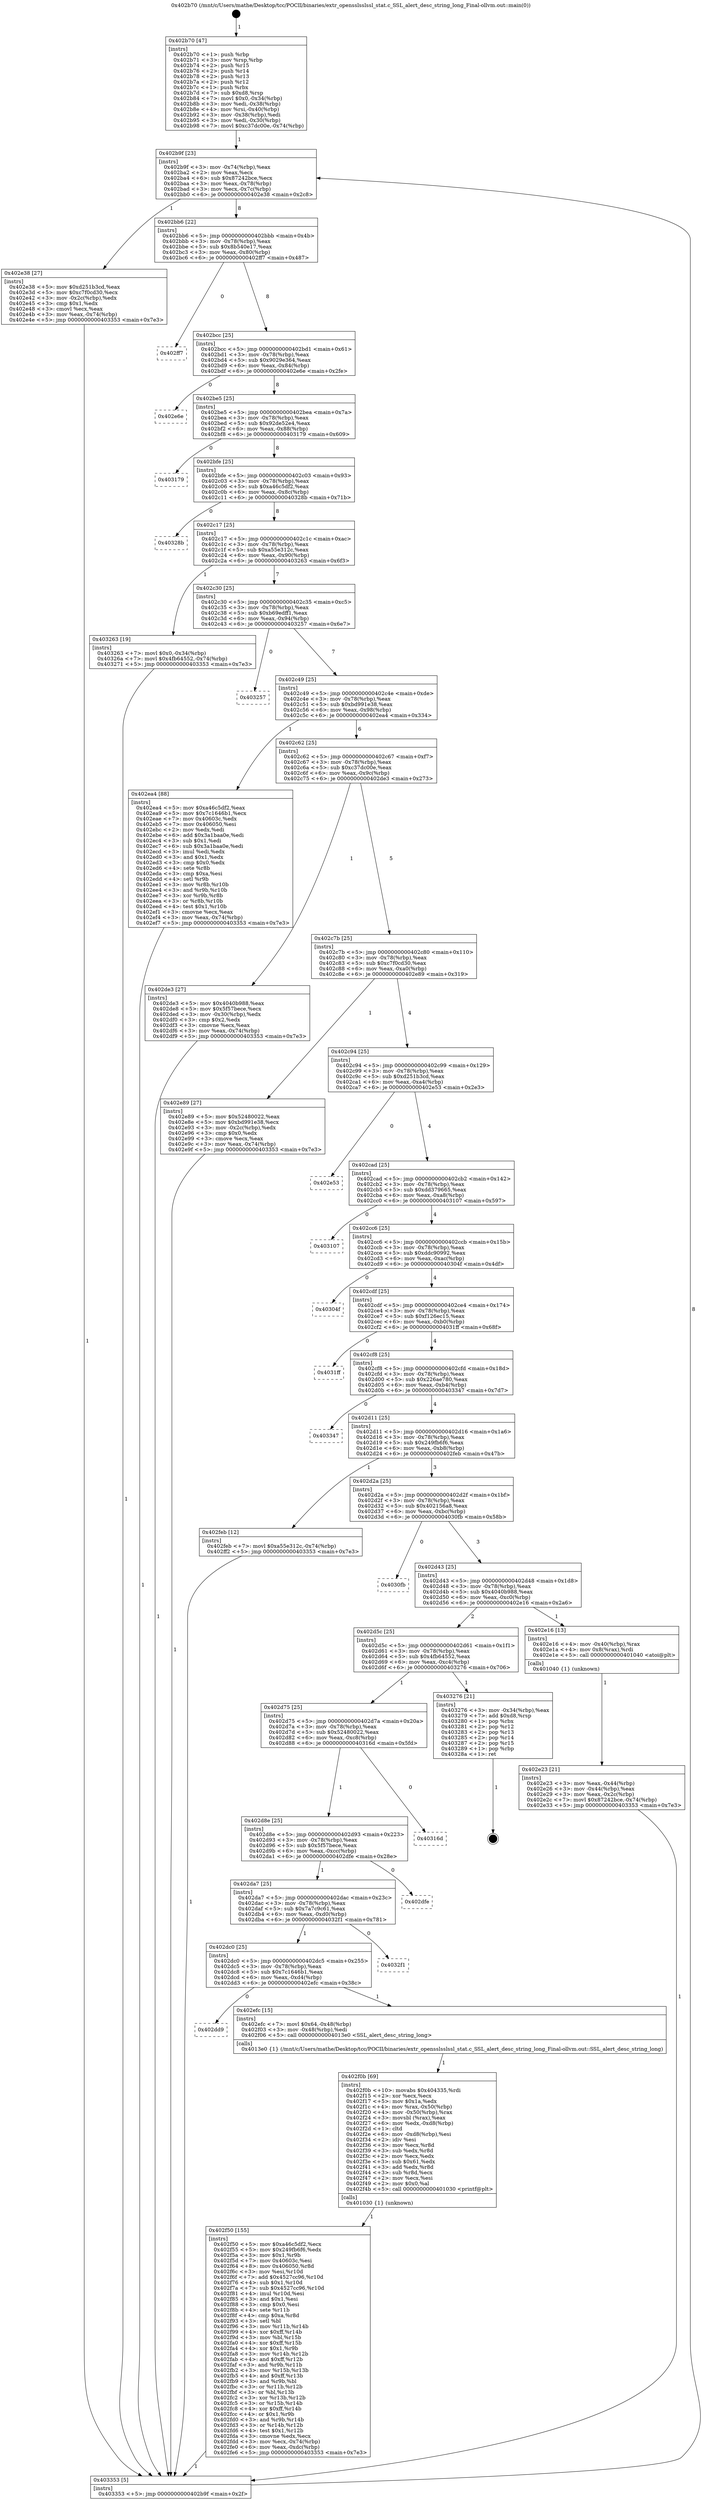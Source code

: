 digraph "0x402b70" {
  label = "0x402b70 (/mnt/c/Users/mathe/Desktop/tcc/POCII/binaries/extr_opensslsslssl_stat.c_SSL_alert_desc_string_long_Final-ollvm.out::main(0))"
  labelloc = "t"
  node[shape=record]

  Entry [label="",width=0.3,height=0.3,shape=circle,fillcolor=black,style=filled]
  "0x402b9f" [label="{
     0x402b9f [23]\l
     | [instrs]\l
     &nbsp;&nbsp;0x402b9f \<+3\>: mov -0x74(%rbp),%eax\l
     &nbsp;&nbsp;0x402ba2 \<+2\>: mov %eax,%ecx\l
     &nbsp;&nbsp;0x402ba4 \<+6\>: sub $0x87242bce,%ecx\l
     &nbsp;&nbsp;0x402baa \<+3\>: mov %eax,-0x78(%rbp)\l
     &nbsp;&nbsp;0x402bad \<+3\>: mov %ecx,-0x7c(%rbp)\l
     &nbsp;&nbsp;0x402bb0 \<+6\>: je 0000000000402e38 \<main+0x2c8\>\l
  }"]
  "0x402e38" [label="{
     0x402e38 [27]\l
     | [instrs]\l
     &nbsp;&nbsp;0x402e38 \<+5\>: mov $0xd251b3cd,%eax\l
     &nbsp;&nbsp;0x402e3d \<+5\>: mov $0xc7f0cd30,%ecx\l
     &nbsp;&nbsp;0x402e42 \<+3\>: mov -0x2c(%rbp),%edx\l
     &nbsp;&nbsp;0x402e45 \<+3\>: cmp $0x1,%edx\l
     &nbsp;&nbsp;0x402e48 \<+3\>: cmovl %ecx,%eax\l
     &nbsp;&nbsp;0x402e4b \<+3\>: mov %eax,-0x74(%rbp)\l
     &nbsp;&nbsp;0x402e4e \<+5\>: jmp 0000000000403353 \<main+0x7e3\>\l
  }"]
  "0x402bb6" [label="{
     0x402bb6 [22]\l
     | [instrs]\l
     &nbsp;&nbsp;0x402bb6 \<+5\>: jmp 0000000000402bbb \<main+0x4b\>\l
     &nbsp;&nbsp;0x402bbb \<+3\>: mov -0x78(%rbp),%eax\l
     &nbsp;&nbsp;0x402bbe \<+5\>: sub $0x8b540e17,%eax\l
     &nbsp;&nbsp;0x402bc3 \<+3\>: mov %eax,-0x80(%rbp)\l
     &nbsp;&nbsp;0x402bc6 \<+6\>: je 0000000000402ff7 \<main+0x487\>\l
  }"]
  Exit [label="",width=0.3,height=0.3,shape=circle,fillcolor=black,style=filled,peripheries=2]
  "0x402ff7" [label="{
     0x402ff7\l
  }", style=dashed]
  "0x402bcc" [label="{
     0x402bcc [25]\l
     | [instrs]\l
     &nbsp;&nbsp;0x402bcc \<+5\>: jmp 0000000000402bd1 \<main+0x61\>\l
     &nbsp;&nbsp;0x402bd1 \<+3\>: mov -0x78(%rbp),%eax\l
     &nbsp;&nbsp;0x402bd4 \<+5\>: sub $0x9029e364,%eax\l
     &nbsp;&nbsp;0x402bd9 \<+6\>: mov %eax,-0x84(%rbp)\l
     &nbsp;&nbsp;0x402bdf \<+6\>: je 0000000000402e6e \<main+0x2fe\>\l
  }"]
  "0x402f50" [label="{
     0x402f50 [155]\l
     | [instrs]\l
     &nbsp;&nbsp;0x402f50 \<+5\>: mov $0xa46c5df2,%ecx\l
     &nbsp;&nbsp;0x402f55 \<+5\>: mov $0x249fb6f6,%edx\l
     &nbsp;&nbsp;0x402f5a \<+3\>: mov $0x1,%r9b\l
     &nbsp;&nbsp;0x402f5d \<+7\>: mov 0x40603c,%esi\l
     &nbsp;&nbsp;0x402f64 \<+8\>: mov 0x406050,%r8d\l
     &nbsp;&nbsp;0x402f6c \<+3\>: mov %esi,%r10d\l
     &nbsp;&nbsp;0x402f6f \<+7\>: add $0x4527cc96,%r10d\l
     &nbsp;&nbsp;0x402f76 \<+4\>: sub $0x1,%r10d\l
     &nbsp;&nbsp;0x402f7a \<+7\>: sub $0x4527cc96,%r10d\l
     &nbsp;&nbsp;0x402f81 \<+4\>: imul %r10d,%esi\l
     &nbsp;&nbsp;0x402f85 \<+3\>: and $0x1,%esi\l
     &nbsp;&nbsp;0x402f88 \<+3\>: cmp $0x0,%esi\l
     &nbsp;&nbsp;0x402f8b \<+4\>: sete %r11b\l
     &nbsp;&nbsp;0x402f8f \<+4\>: cmp $0xa,%r8d\l
     &nbsp;&nbsp;0x402f93 \<+3\>: setl %bl\l
     &nbsp;&nbsp;0x402f96 \<+3\>: mov %r11b,%r14b\l
     &nbsp;&nbsp;0x402f99 \<+4\>: xor $0xff,%r14b\l
     &nbsp;&nbsp;0x402f9d \<+3\>: mov %bl,%r15b\l
     &nbsp;&nbsp;0x402fa0 \<+4\>: xor $0xff,%r15b\l
     &nbsp;&nbsp;0x402fa4 \<+4\>: xor $0x1,%r9b\l
     &nbsp;&nbsp;0x402fa8 \<+3\>: mov %r14b,%r12b\l
     &nbsp;&nbsp;0x402fab \<+4\>: and $0xff,%r12b\l
     &nbsp;&nbsp;0x402faf \<+3\>: and %r9b,%r11b\l
     &nbsp;&nbsp;0x402fb2 \<+3\>: mov %r15b,%r13b\l
     &nbsp;&nbsp;0x402fb5 \<+4\>: and $0xff,%r13b\l
     &nbsp;&nbsp;0x402fb9 \<+3\>: and %r9b,%bl\l
     &nbsp;&nbsp;0x402fbc \<+3\>: or %r11b,%r12b\l
     &nbsp;&nbsp;0x402fbf \<+3\>: or %bl,%r13b\l
     &nbsp;&nbsp;0x402fc2 \<+3\>: xor %r13b,%r12b\l
     &nbsp;&nbsp;0x402fc5 \<+3\>: or %r15b,%r14b\l
     &nbsp;&nbsp;0x402fc8 \<+4\>: xor $0xff,%r14b\l
     &nbsp;&nbsp;0x402fcc \<+4\>: or $0x1,%r9b\l
     &nbsp;&nbsp;0x402fd0 \<+3\>: and %r9b,%r14b\l
     &nbsp;&nbsp;0x402fd3 \<+3\>: or %r14b,%r12b\l
     &nbsp;&nbsp;0x402fd6 \<+4\>: test $0x1,%r12b\l
     &nbsp;&nbsp;0x402fda \<+3\>: cmovne %edx,%ecx\l
     &nbsp;&nbsp;0x402fdd \<+3\>: mov %ecx,-0x74(%rbp)\l
     &nbsp;&nbsp;0x402fe0 \<+6\>: mov %eax,-0xdc(%rbp)\l
     &nbsp;&nbsp;0x402fe6 \<+5\>: jmp 0000000000403353 \<main+0x7e3\>\l
  }"]
  "0x402e6e" [label="{
     0x402e6e\l
  }", style=dashed]
  "0x402be5" [label="{
     0x402be5 [25]\l
     | [instrs]\l
     &nbsp;&nbsp;0x402be5 \<+5\>: jmp 0000000000402bea \<main+0x7a\>\l
     &nbsp;&nbsp;0x402bea \<+3\>: mov -0x78(%rbp),%eax\l
     &nbsp;&nbsp;0x402bed \<+5\>: sub $0x92de52e4,%eax\l
     &nbsp;&nbsp;0x402bf2 \<+6\>: mov %eax,-0x88(%rbp)\l
     &nbsp;&nbsp;0x402bf8 \<+6\>: je 0000000000403179 \<main+0x609\>\l
  }"]
  "0x402f0b" [label="{
     0x402f0b [69]\l
     | [instrs]\l
     &nbsp;&nbsp;0x402f0b \<+10\>: movabs $0x404335,%rdi\l
     &nbsp;&nbsp;0x402f15 \<+2\>: xor %ecx,%ecx\l
     &nbsp;&nbsp;0x402f17 \<+5\>: mov $0x1a,%edx\l
     &nbsp;&nbsp;0x402f1c \<+4\>: mov %rax,-0x50(%rbp)\l
     &nbsp;&nbsp;0x402f20 \<+4\>: mov -0x50(%rbp),%rax\l
     &nbsp;&nbsp;0x402f24 \<+3\>: movsbl (%rax),%eax\l
     &nbsp;&nbsp;0x402f27 \<+6\>: mov %edx,-0xd8(%rbp)\l
     &nbsp;&nbsp;0x402f2d \<+1\>: cltd\l
     &nbsp;&nbsp;0x402f2e \<+6\>: mov -0xd8(%rbp),%esi\l
     &nbsp;&nbsp;0x402f34 \<+2\>: idiv %esi\l
     &nbsp;&nbsp;0x402f36 \<+3\>: mov %ecx,%r8d\l
     &nbsp;&nbsp;0x402f39 \<+3\>: sub %edx,%r8d\l
     &nbsp;&nbsp;0x402f3c \<+2\>: mov %ecx,%edx\l
     &nbsp;&nbsp;0x402f3e \<+3\>: sub $0x61,%edx\l
     &nbsp;&nbsp;0x402f41 \<+3\>: add %edx,%r8d\l
     &nbsp;&nbsp;0x402f44 \<+3\>: sub %r8d,%ecx\l
     &nbsp;&nbsp;0x402f47 \<+2\>: mov %ecx,%esi\l
     &nbsp;&nbsp;0x402f49 \<+2\>: mov $0x0,%al\l
     &nbsp;&nbsp;0x402f4b \<+5\>: call 0000000000401030 \<printf@plt\>\l
     | [calls]\l
     &nbsp;&nbsp;0x401030 \{1\} (unknown)\l
  }"]
  "0x403179" [label="{
     0x403179\l
  }", style=dashed]
  "0x402bfe" [label="{
     0x402bfe [25]\l
     | [instrs]\l
     &nbsp;&nbsp;0x402bfe \<+5\>: jmp 0000000000402c03 \<main+0x93\>\l
     &nbsp;&nbsp;0x402c03 \<+3\>: mov -0x78(%rbp),%eax\l
     &nbsp;&nbsp;0x402c06 \<+5\>: sub $0xa46c5df2,%eax\l
     &nbsp;&nbsp;0x402c0b \<+6\>: mov %eax,-0x8c(%rbp)\l
     &nbsp;&nbsp;0x402c11 \<+6\>: je 000000000040328b \<main+0x71b\>\l
  }"]
  "0x402dd9" [label="{
     0x402dd9\l
  }", style=dashed]
  "0x40328b" [label="{
     0x40328b\l
  }", style=dashed]
  "0x402c17" [label="{
     0x402c17 [25]\l
     | [instrs]\l
     &nbsp;&nbsp;0x402c17 \<+5\>: jmp 0000000000402c1c \<main+0xac\>\l
     &nbsp;&nbsp;0x402c1c \<+3\>: mov -0x78(%rbp),%eax\l
     &nbsp;&nbsp;0x402c1f \<+5\>: sub $0xa55e312c,%eax\l
     &nbsp;&nbsp;0x402c24 \<+6\>: mov %eax,-0x90(%rbp)\l
     &nbsp;&nbsp;0x402c2a \<+6\>: je 0000000000403263 \<main+0x6f3\>\l
  }"]
  "0x402efc" [label="{
     0x402efc [15]\l
     | [instrs]\l
     &nbsp;&nbsp;0x402efc \<+7\>: movl $0x64,-0x48(%rbp)\l
     &nbsp;&nbsp;0x402f03 \<+3\>: mov -0x48(%rbp),%edi\l
     &nbsp;&nbsp;0x402f06 \<+5\>: call 00000000004013e0 \<SSL_alert_desc_string_long\>\l
     | [calls]\l
     &nbsp;&nbsp;0x4013e0 \{1\} (/mnt/c/Users/mathe/Desktop/tcc/POCII/binaries/extr_opensslsslssl_stat.c_SSL_alert_desc_string_long_Final-ollvm.out::SSL_alert_desc_string_long)\l
  }"]
  "0x403263" [label="{
     0x403263 [19]\l
     | [instrs]\l
     &nbsp;&nbsp;0x403263 \<+7\>: movl $0x0,-0x34(%rbp)\l
     &nbsp;&nbsp;0x40326a \<+7\>: movl $0x4fb64552,-0x74(%rbp)\l
     &nbsp;&nbsp;0x403271 \<+5\>: jmp 0000000000403353 \<main+0x7e3\>\l
  }"]
  "0x402c30" [label="{
     0x402c30 [25]\l
     | [instrs]\l
     &nbsp;&nbsp;0x402c30 \<+5\>: jmp 0000000000402c35 \<main+0xc5\>\l
     &nbsp;&nbsp;0x402c35 \<+3\>: mov -0x78(%rbp),%eax\l
     &nbsp;&nbsp;0x402c38 \<+5\>: sub $0xb69edff1,%eax\l
     &nbsp;&nbsp;0x402c3d \<+6\>: mov %eax,-0x94(%rbp)\l
     &nbsp;&nbsp;0x402c43 \<+6\>: je 0000000000403257 \<main+0x6e7\>\l
  }"]
  "0x402dc0" [label="{
     0x402dc0 [25]\l
     | [instrs]\l
     &nbsp;&nbsp;0x402dc0 \<+5\>: jmp 0000000000402dc5 \<main+0x255\>\l
     &nbsp;&nbsp;0x402dc5 \<+3\>: mov -0x78(%rbp),%eax\l
     &nbsp;&nbsp;0x402dc8 \<+5\>: sub $0x7c1646b1,%eax\l
     &nbsp;&nbsp;0x402dcd \<+6\>: mov %eax,-0xd4(%rbp)\l
     &nbsp;&nbsp;0x402dd3 \<+6\>: je 0000000000402efc \<main+0x38c\>\l
  }"]
  "0x403257" [label="{
     0x403257\l
  }", style=dashed]
  "0x402c49" [label="{
     0x402c49 [25]\l
     | [instrs]\l
     &nbsp;&nbsp;0x402c49 \<+5\>: jmp 0000000000402c4e \<main+0xde\>\l
     &nbsp;&nbsp;0x402c4e \<+3\>: mov -0x78(%rbp),%eax\l
     &nbsp;&nbsp;0x402c51 \<+5\>: sub $0xbd991e38,%eax\l
     &nbsp;&nbsp;0x402c56 \<+6\>: mov %eax,-0x98(%rbp)\l
     &nbsp;&nbsp;0x402c5c \<+6\>: je 0000000000402ea4 \<main+0x334\>\l
  }"]
  "0x4032f1" [label="{
     0x4032f1\l
  }", style=dashed]
  "0x402ea4" [label="{
     0x402ea4 [88]\l
     | [instrs]\l
     &nbsp;&nbsp;0x402ea4 \<+5\>: mov $0xa46c5df2,%eax\l
     &nbsp;&nbsp;0x402ea9 \<+5\>: mov $0x7c1646b1,%ecx\l
     &nbsp;&nbsp;0x402eae \<+7\>: mov 0x40603c,%edx\l
     &nbsp;&nbsp;0x402eb5 \<+7\>: mov 0x406050,%esi\l
     &nbsp;&nbsp;0x402ebc \<+2\>: mov %edx,%edi\l
     &nbsp;&nbsp;0x402ebe \<+6\>: add $0x3a1baa0e,%edi\l
     &nbsp;&nbsp;0x402ec4 \<+3\>: sub $0x1,%edi\l
     &nbsp;&nbsp;0x402ec7 \<+6\>: sub $0x3a1baa0e,%edi\l
     &nbsp;&nbsp;0x402ecd \<+3\>: imul %edi,%edx\l
     &nbsp;&nbsp;0x402ed0 \<+3\>: and $0x1,%edx\l
     &nbsp;&nbsp;0x402ed3 \<+3\>: cmp $0x0,%edx\l
     &nbsp;&nbsp;0x402ed6 \<+4\>: sete %r8b\l
     &nbsp;&nbsp;0x402eda \<+3\>: cmp $0xa,%esi\l
     &nbsp;&nbsp;0x402edd \<+4\>: setl %r9b\l
     &nbsp;&nbsp;0x402ee1 \<+3\>: mov %r8b,%r10b\l
     &nbsp;&nbsp;0x402ee4 \<+3\>: and %r9b,%r10b\l
     &nbsp;&nbsp;0x402ee7 \<+3\>: xor %r9b,%r8b\l
     &nbsp;&nbsp;0x402eea \<+3\>: or %r8b,%r10b\l
     &nbsp;&nbsp;0x402eed \<+4\>: test $0x1,%r10b\l
     &nbsp;&nbsp;0x402ef1 \<+3\>: cmovne %ecx,%eax\l
     &nbsp;&nbsp;0x402ef4 \<+3\>: mov %eax,-0x74(%rbp)\l
     &nbsp;&nbsp;0x402ef7 \<+5\>: jmp 0000000000403353 \<main+0x7e3\>\l
  }"]
  "0x402c62" [label="{
     0x402c62 [25]\l
     | [instrs]\l
     &nbsp;&nbsp;0x402c62 \<+5\>: jmp 0000000000402c67 \<main+0xf7\>\l
     &nbsp;&nbsp;0x402c67 \<+3\>: mov -0x78(%rbp),%eax\l
     &nbsp;&nbsp;0x402c6a \<+5\>: sub $0xc37dc00e,%eax\l
     &nbsp;&nbsp;0x402c6f \<+6\>: mov %eax,-0x9c(%rbp)\l
     &nbsp;&nbsp;0x402c75 \<+6\>: je 0000000000402de3 \<main+0x273\>\l
  }"]
  "0x402da7" [label="{
     0x402da7 [25]\l
     | [instrs]\l
     &nbsp;&nbsp;0x402da7 \<+5\>: jmp 0000000000402dac \<main+0x23c\>\l
     &nbsp;&nbsp;0x402dac \<+3\>: mov -0x78(%rbp),%eax\l
     &nbsp;&nbsp;0x402daf \<+5\>: sub $0x7a7c9c61,%eax\l
     &nbsp;&nbsp;0x402db4 \<+6\>: mov %eax,-0xd0(%rbp)\l
     &nbsp;&nbsp;0x402dba \<+6\>: je 00000000004032f1 \<main+0x781\>\l
  }"]
  "0x402de3" [label="{
     0x402de3 [27]\l
     | [instrs]\l
     &nbsp;&nbsp;0x402de3 \<+5\>: mov $0x4040b988,%eax\l
     &nbsp;&nbsp;0x402de8 \<+5\>: mov $0x5f57bece,%ecx\l
     &nbsp;&nbsp;0x402ded \<+3\>: mov -0x30(%rbp),%edx\l
     &nbsp;&nbsp;0x402df0 \<+3\>: cmp $0x2,%edx\l
     &nbsp;&nbsp;0x402df3 \<+3\>: cmovne %ecx,%eax\l
     &nbsp;&nbsp;0x402df6 \<+3\>: mov %eax,-0x74(%rbp)\l
     &nbsp;&nbsp;0x402df9 \<+5\>: jmp 0000000000403353 \<main+0x7e3\>\l
  }"]
  "0x402c7b" [label="{
     0x402c7b [25]\l
     | [instrs]\l
     &nbsp;&nbsp;0x402c7b \<+5\>: jmp 0000000000402c80 \<main+0x110\>\l
     &nbsp;&nbsp;0x402c80 \<+3\>: mov -0x78(%rbp),%eax\l
     &nbsp;&nbsp;0x402c83 \<+5\>: sub $0xc7f0cd30,%eax\l
     &nbsp;&nbsp;0x402c88 \<+6\>: mov %eax,-0xa0(%rbp)\l
     &nbsp;&nbsp;0x402c8e \<+6\>: je 0000000000402e89 \<main+0x319\>\l
  }"]
  "0x403353" [label="{
     0x403353 [5]\l
     | [instrs]\l
     &nbsp;&nbsp;0x403353 \<+5\>: jmp 0000000000402b9f \<main+0x2f\>\l
  }"]
  "0x402b70" [label="{
     0x402b70 [47]\l
     | [instrs]\l
     &nbsp;&nbsp;0x402b70 \<+1\>: push %rbp\l
     &nbsp;&nbsp;0x402b71 \<+3\>: mov %rsp,%rbp\l
     &nbsp;&nbsp;0x402b74 \<+2\>: push %r15\l
     &nbsp;&nbsp;0x402b76 \<+2\>: push %r14\l
     &nbsp;&nbsp;0x402b78 \<+2\>: push %r13\l
     &nbsp;&nbsp;0x402b7a \<+2\>: push %r12\l
     &nbsp;&nbsp;0x402b7c \<+1\>: push %rbx\l
     &nbsp;&nbsp;0x402b7d \<+7\>: sub $0xd8,%rsp\l
     &nbsp;&nbsp;0x402b84 \<+7\>: movl $0x0,-0x34(%rbp)\l
     &nbsp;&nbsp;0x402b8b \<+3\>: mov %edi,-0x38(%rbp)\l
     &nbsp;&nbsp;0x402b8e \<+4\>: mov %rsi,-0x40(%rbp)\l
     &nbsp;&nbsp;0x402b92 \<+3\>: mov -0x38(%rbp),%edi\l
     &nbsp;&nbsp;0x402b95 \<+3\>: mov %edi,-0x30(%rbp)\l
     &nbsp;&nbsp;0x402b98 \<+7\>: movl $0xc37dc00e,-0x74(%rbp)\l
  }"]
  "0x402dfe" [label="{
     0x402dfe\l
  }", style=dashed]
  "0x402e89" [label="{
     0x402e89 [27]\l
     | [instrs]\l
     &nbsp;&nbsp;0x402e89 \<+5\>: mov $0x52480022,%eax\l
     &nbsp;&nbsp;0x402e8e \<+5\>: mov $0xbd991e38,%ecx\l
     &nbsp;&nbsp;0x402e93 \<+3\>: mov -0x2c(%rbp),%edx\l
     &nbsp;&nbsp;0x402e96 \<+3\>: cmp $0x0,%edx\l
     &nbsp;&nbsp;0x402e99 \<+3\>: cmove %ecx,%eax\l
     &nbsp;&nbsp;0x402e9c \<+3\>: mov %eax,-0x74(%rbp)\l
     &nbsp;&nbsp;0x402e9f \<+5\>: jmp 0000000000403353 \<main+0x7e3\>\l
  }"]
  "0x402c94" [label="{
     0x402c94 [25]\l
     | [instrs]\l
     &nbsp;&nbsp;0x402c94 \<+5\>: jmp 0000000000402c99 \<main+0x129\>\l
     &nbsp;&nbsp;0x402c99 \<+3\>: mov -0x78(%rbp),%eax\l
     &nbsp;&nbsp;0x402c9c \<+5\>: sub $0xd251b3cd,%eax\l
     &nbsp;&nbsp;0x402ca1 \<+6\>: mov %eax,-0xa4(%rbp)\l
     &nbsp;&nbsp;0x402ca7 \<+6\>: je 0000000000402e53 \<main+0x2e3\>\l
  }"]
  "0x402d8e" [label="{
     0x402d8e [25]\l
     | [instrs]\l
     &nbsp;&nbsp;0x402d8e \<+5\>: jmp 0000000000402d93 \<main+0x223\>\l
     &nbsp;&nbsp;0x402d93 \<+3\>: mov -0x78(%rbp),%eax\l
     &nbsp;&nbsp;0x402d96 \<+5\>: sub $0x5f57bece,%eax\l
     &nbsp;&nbsp;0x402d9b \<+6\>: mov %eax,-0xcc(%rbp)\l
     &nbsp;&nbsp;0x402da1 \<+6\>: je 0000000000402dfe \<main+0x28e\>\l
  }"]
  "0x402e53" [label="{
     0x402e53\l
  }", style=dashed]
  "0x402cad" [label="{
     0x402cad [25]\l
     | [instrs]\l
     &nbsp;&nbsp;0x402cad \<+5\>: jmp 0000000000402cb2 \<main+0x142\>\l
     &nbsp;&nbsp;0x402cb2 \<+3\>: mov -0x78(%rbp),%eax\l
     &nbsp;&nbsp;0x402cb5 \<+5\>: sub $0xdd379665,%eax\l
     &nbsp;&nbsp;0x402cba \<+6\>: mov %eax,-0xa8(%rbp)\l
     &nbsp;&nbsp;0x402cc0 \<+6\>: je 0000000000403107 \<main+0x597\>\l
  }"]
  "0x40316d" [label="{
     0x40316d\l
  }", style=dashed]
  "0x403107" [label="{
     0x403107\l
  }", style=dashed]
  "0x402cc6" [label="{
     0x402cc6 [25]\l
     | [instrs]\l
     &nbsp;&nbsp;0x402cc6 \<+5\>: jmp 0000000000402ccb \<main+0x15b\>\l
     &nbsp;&nbsp;0x402ccb \<+3\>: mov -0x78(%rbp),%eax\l
     &nbsp;&nbsp;0x402cce \<+5\>: sub $0xddc90992,%eax\l
     &nbsp;&nbsp;0x402cd3 \<+6\>: mov %eax,-0xac(%rbp)\l
     &nbsp;&nbsp;0x402cd9 \<+6\>: je 000000000040304f \<main+0x4df\>\l
  }"]
  "0x402d75" [label="{
     0x402d75 [25]\l
     | [instrs]\l
     &nbsp;&nbsp;0x402d75 \<+5\>: jmp 0000000000402d7a \<main+0x20a\>\l
     &nbsp;&nbsp;0x402d7a \<+3\>: mov -0x78(%rbp),%eax\l
     &nbsp;&nbsp;0x402d7d \<+5\>: sub $0x52480022,%eax\l
     &nbsp;&nbsp;0x402d82 \<+6\>: mov %eax,-0xc8(%rbp)\l
     &nbsp;&nbsp;0x402d88 \<+6\>: je 000000000040316d \<main+0x5fd\>\l
  }"]
  "0x40304f" [label="{
     0x40304f\l
  }", style=dashed]
  "0x402cdf" [label="{
     0x402cdf [25]\l
     | [instrs]\l
     &nbsp;&nbsp;0x402cdf \<+5\>: jmp 0000000000402ce4 \<main+0x174\>\l
     &nbsp;&nbsp;0x402ce4 \<+3\>: mov -0x78(%rbp),%eax\l
     &nbsp;&nbsp;0x402ce7 \<+5\>: sub $0xf126ec15,%eax\l
     &nbsp;&nbsp;0x402cec \<+6\>: mov %eax,-0xb0(%rbp)\l
     &nbsp;&nbsp;0x402cf2 \<+6\>: je 00000000004031ff \<main+0x68f\>\l
  }"]
  "0x403276" [label="{
     0x403276 [21]\l
     | [instrs]\l
     &nbsp;&nbsp;0x403276 \<+3\>: mov -0x34(%rbp),%eax\l
     &nbsp;&nbsp;0x403279 \<+7\>: add $0xd8,%rsp\l
     &nbsp;&nbsp;0x403280 \<+1\>: pop %rbx\l
     &nbsp;&nbsp;0x403281 \<+2\>: pop %r12\l
     &nbsp;&nbsp;0x403283 \<+2\>: pop %r13\l
     &nbsp;&nbsp;0x403285 \<+2\>: pop %r14\l
     &nbsp;&nbsp;0x403287 \<+2\>: pop %r15\l
     &nbsp;&nbsp;0x403289 \<+1\>: pop %rbp\l
     &nbsp;&nbsp;0x40328a \<+1\>: ret\l
  }"]
  "0x4031ff" [label="{
     0x4031ff\l
  }", style=dashed]
  "0x402cf8" [label="{
     0x402cf8 [25]\l
     | [instrs]\l
     &nbsp;&nbsp;0x402cf8 \<+5\>: jmp 0000000000402cfd \<main+0x18d\>\l
     &nbsp;&nbsp;0x402cfd \<+3\>: mov -0x78(%rbp),%eax\l
     &nbsp;&nbsp;0x402d00 \<+5\>: sub $0x226ae780,%eax\l
     &nbsp;&nbsp;0x402d05 \<+6\>: mov %eax,-0xb4(%rbp)\l
     &nbsp;&nbsp;0x402d0b \<+6\>: je 0000000000403347 \<main+0x7d7\>\l
  }"]
  "0x402e23" [label="{
     0x402e23 [21]\l
     | [instrs]\l
     &nbsp;&nbsp;0x402e23 \<+3\>: mov %eax,-0x44(%rbp)\l
     &nbsp;&nbsp;0x402e26 \<+3\>: mov -0x44(%rbp),%eax\l
     &nbsp;&nbsp;0x402e29 \<+3\>: mov %eax,-0x2c(%rbp)\l
     &nbsp;&nbsp;0x402e2c \<+7\>: movl $0x87242bce,-0x74(%rbp)\l
     &nbsp;&nbsp;0x402e33 \<+5\>: jmp 0000000000403353 \<main+0x7e3\>\l
  }"]
  "0x403347" [label="{
     0x403347\l
  }", style=dashed]
  "0x402d11" [label="{
     0x402d11 [25]\l
     | [instrs]\l
     &nbsp;&nbsp;0x402d11 \<+5\>: jmp 0000000000402d16 \<main+0x1a6\>\l
     &nbsp;&nbsp;0x402d16 \<+3\>: mov -0x78(%rbp),%eax\l
     &nbsp;&nbsp;0x402d19 \<+5\>: sub $0x249fb6f6,%eax\l
     &nbsp;&nbsp;0x402d1e \<+6\>: mov %eax,-0xb8(%rbp)\l
     &nbsp;&nbsp;0x402d24 \<+6\>: je 0000000000402feb \<main+0x47b\>\l
  }"]
  "0x402d5c" [label="{
     0x402d5c [25]\l
     | [instrs]\l
     &nbsp;&nbsp;0x402d5c \<+5\>: jmp 0000000000402d61 \<main+0x1f1\>\l
     &nbsp;&nbsp;0x402d61 \<+3\>: mov -0x78(%rbp),%eax\l
     &nbsp;&nbsp;0x402d64 \<+5\>: sub $0x4fb64552,%eax\l
     &nbsp;&nbsp;0x402d69 \<+6\>: mov %eax,-0xc4(%rbp)\l
     &nbsp;&nbsp;0x402d6f \<+6\>: je 0000000000403276 \<main+0x706\>\l
  }"]
  "0x402feb" [label="{
     0x402feb [12]\l
     | [instrs]\l
     &nbsp;&nbsp;0x402feb \<+7\>: movl $0xa55e312c,-0x74(%rbp)\l
     &nbsp;&nbsp;0x402ff2 \<+5\>: jmp 0000000000403353 \<main+0x7e3\>\l
  }"]
  "0x402d2a" [label="{
     0x402d2a [25]\l
     | [instrs]\l
     &nbsp;&nbsp;0x402d2a \<+5\>: jmp 0000000000402d2f \<main+0x1bf\>\l
     &nbsp;&nbsp;0x402d2f \<+3\>: mov -0x78(%rbp),%eax\l
     &nbsp;&nbsp;0x402d32 \<+5\>: sub $0x402156a8,%eax\l
     &nbsp;&nbsp;0x402d37 \<+6\>: mov %eax,-0xbc(%rbp)\l
     &nbsp;&nbsp;0x402d3d \<+6\>: je 00000000004030fb \<main+0x58b\>\l
  }"]
  "0x402e16" [label="{
     0x402e16 [13]\l
     | [instrs]\l
     &nbsp;&nbsp;0x402e16 \<+4\>: mov -0x40(%rbp),%rax\l
     &nbsp;&nbsp;0x402e1a \<+4\>: mov 0x8(%rax),%rdi\l
     &nbsp;&nbsp;0x402e1e \<+5\>: call 0000000000401040 \<atoi@plt\>\l
     | [calls]\l
     &nbsp;&nbsp;0x401040 \{1\} (unknown)\l
  }"]
  "0x4030fb" [label="{
     0x4030fb\l
  }", style=dashed]
  "0x402d43" [label="{
     0x402d43 [25]\l
     | [instrs]\l
     &nbsp;&nbsp;0x402d43 \<+5\>: jmp 0000000000402d48 \<main+0x1d8\>\l
     &nbsp;&nbsp;0x402d48 \<+3\>: mov -0x78(%rbp),%eax\l
     &nbsp;&nbsp;0x402d4b \<+5\>: sub $0x4040b988,%eax\l
     &nbsp;&nbsp;0x402d50 \<+6\>: mov %eax,-0xc0(%rbp)\l
     &nbsp;&nbsp;0x402d56 \<+6\>: je 0000000000402e16 \<main+0x2a6\>\l
  }"]
  Entry -> "0x402b70" [label=" 1"]
  "0x402b9f" -> "0x402e38" [label=" 1"]
  "0x402b9f" -> "0x402bb6" [label=" 8"]
  "0x403276" -> Exit [label=" 1"]
  "0x402bb6" -> "0x402ff7" [label=" 0"]
  "0x402bb6" -> "0x402bcc" [label=" 8"]
  "0x403263" -> "0x403353" [label=" 1"]
  "0x402bcc" -> "0x402e6e" [label=" 0"]
  "0x402bcc" -> "0x402be5" [label=" 8"]
  "0x402feb" -> "0x403353" [label=" 1"]
  "0x402be5" -> "0x403179" [label=" 0"]
  "0x402be5" -> "0x402bfe" [label=" 8"]
  "0x402f50" -> "0x403353" [label=" 1"]
  "0x402bfe" -> "0x40328b" [label=" 0"]
  "0x402bfe" -> "0x402c17" [label=" 8"]
  "0x402f0b" -> "0x402f50" [label=" 1"]
  "0x402c17" -> "0x403263" [label=" 1"]
  "0x402c17" -> "0x402c30" [label=" 7"]
  "0x402efc" -> "0x402f0b" [label=" 1"]
  "0x402c30" -> "0x403257" [label=" 0"]
  "0x402c30" -> "0x402c49" [label=" 7"]
  "0x402dc0" -> "0x402efc" [label=" 1"]
  "0x402c49" -> "0x402ea4" [label=" 1"]
  "0x402c49" -> "0x402c62" [label=" 6"]
  "0x402dc0" -> "0x402dd9" [label=" 0"]
  "0x402c62" -> "0x402de3" [label=" 1"]
  "0x402c62" -> "0x402c7b" [label=" 5"]
  "0x402de3" -> "0x403353" [label=" 1"]
  "0x402b70" -> "0x402b9f" [label=" 1"]
  "0x403353" -> "0x402b9f" [label=" 8"]
  "0x402da7" -> "0x4032f1" [label=" 0"]
  "0x402c7b" -> "0x402e89" [label=" 1"]
  "0x402c7b" -> "0x402c94" [label=" 4"]
  "0x402da7" -> "0x402dc0" [label=" 1"]
  "0x402c94" -> "0x402e53" [label=" 0"]
  "0x402c94" -> "0x402cad" [label=" 4"]
  "0x402d8e" -> "0x402dfe" [label=" 0"]
  "0x402cad" -> "0x403107" [label=" 0"]
  "0x402cad" -> "0x402cc6" [label=" 4"]
  "0x402d8e" -> "0x402da7" [label=" 1"]
  "0x402cc6" -> "0x40304f" [label=" 0"]
  "0x402cc6" -> "0x402cdf" [label=" 4"]
  "0x402d75" -> "0x40316d" [label=" 0"]
  "0x402cdf" -> "0x4031ff" [label=" 0"]
  "0x402cdf" -> "0x402cf8" [label=" 4"]
  "0x402d75" -> "0x402d8e" [label=" 1"]
  "0x402cf8" -> "0x403347" [label=" 0"]
  "0x402cf8" -> "0x402d11" [label=" 4"]
  "0x402d5c" -> "0x403276" [label=" 1"]
  "0x402d11" -> "0x402feb" [label=" 1"]
  "0x402d11" -> "0x402d2a" [label=" 3"]
  "0x402d5c" -> "0x402d75" [label=" 1"]
  "0x402d2a" -> "0x4030fb" [label=" 0"]
  "0x402d2a" -> "0x402d43" [label=" 3"]
  "0x402ea4" -> "0x403353" [label=" 1"]
  "0x402d43" -> "0x402e16" [label=" 1"]
  "0x402d43" -> "0x402d5c" [label=" 2"]
  "0x402e16" -> "0x402e23" [label=" 1"]
  "0x402e23" -> "0x403353" [label=" 1"]
  "0x402e38" -> "0x403353" [label=" 1"]
  "0x402e89" -> "0x403353" [label=" 1"]
}
